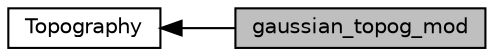 digraph "gaussian_topog_mod"
{
  edge [fontname="Helvetica",fontsize="10",labelfontname="Helvetica",labelfontsize="10"];
  node [fontname="Helvetica",fontsize="10",shape=box];
  rankdir=LR;
  Node2 [label="Topography",height=0.2,width=0.4,color="black", fillcolor="white", style="filled",URL="$group__topography.html",tooltip="Modules and associated files in the topography directory."];
  Node1 [label="gaussian_topog_mod",height=0.2,width=0.4,color="black", fillcolor="grey75", style="filled", fontcolor="black",tooltip="Routines for creating Gaussian-shaped land surface topography for latitude-longitude grids."];
  Node2->Node1 [shape=plaintext, dir="back", style="solid"];
}
